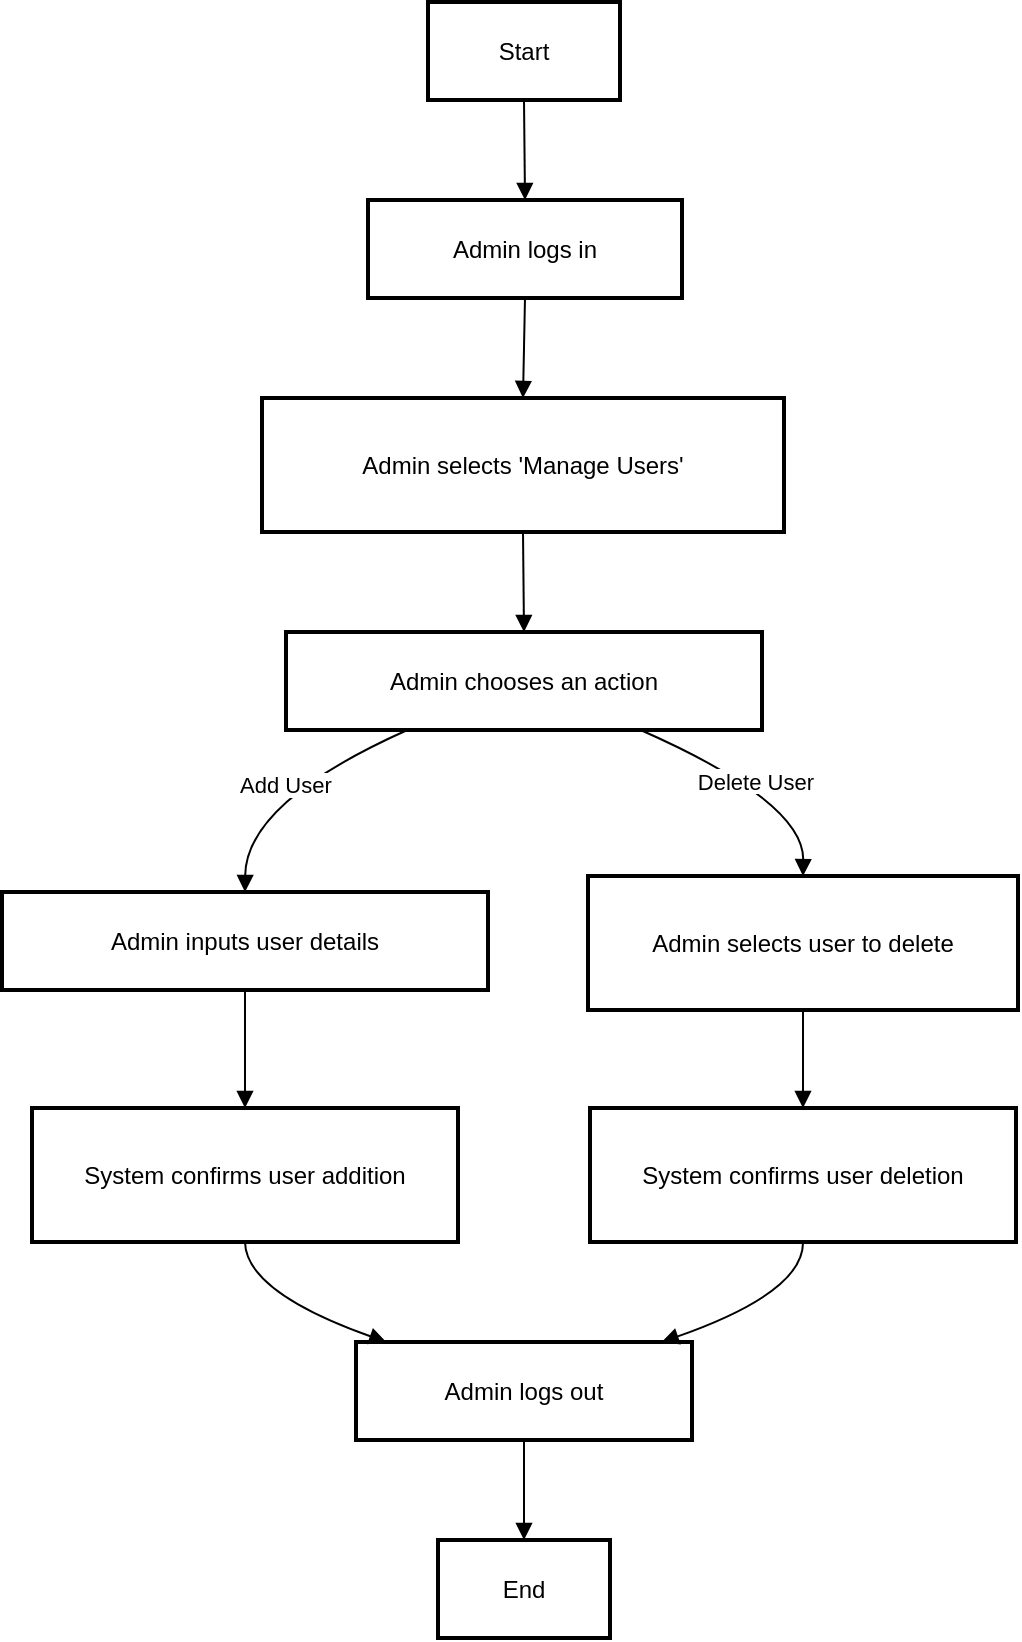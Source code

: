 <mxfile version="24.7.17">
  <diagram name="Page-1" id="YpynzZ7Vl8e1bckxe3w0">
    <mxGraphModel dx="1434" dy="746" grid="1" gridSize="10" guides="1" tooltips="1" connect="1" arrows="1" fold="1" page="1" pageScale="1" pageWidth="850" pageHeight="1100" math="0" shadow="0">
      <root>
        <mxCell id="0" />
        <mxCell id="1" parent="0" />
        <mxCell id="NMfxPxxlH8ghfmb8yUGS-1" value="Start" style="whiteSpace=wrap;strokeWidth=2;" vertex="1" parent="1">
          <mxGeometry x="233" y="20" width="96" height="49" as="geometry" />
        </mxCell>
        <mxCell id="NMfxPxxlH8ghfmb8yUGS-2" value="Admin logs in" style="whiteSpace=wrap;strokeWidth=2;" vertex="1" parent="1">
          <mxGeometry x="203" y="119" width="157" height="49" as="geometry" />
        </mxCell>
        <mxCell id="NMfxPxxlH8ghfmb8yUGS-3" value="Admin selects &#39;Manage Users&#39;" style="whiteSpace=wrap;strokeWidth=2;" vertex="1" parent="1">
          <mxGeometry x="150" y="218" width="261" height="67" as="geometry" />
        </mxCell>
        <mxCell id="NMfxPxxlH8ghfmb8yUGS-4" value="Admin chooses an action" style="whiteSpace=wrap;strokeWidth=2;" vertex="1" parent="1">
          <mxGeometry x="162" y="335" width="238" height="49" as="geometry" />
        </mxCell>
        <mxCell id="NMfxPxxlH8ghfmb8yUGS-5" value="Admin inputs user details" style="whiteSpace=wrap;strokeWidth=2;" vertex="1" parent="1">
          <mxGeometry x="20" y="465" width="243" height="49" as="geometry" />
        </mxCell>
        <mxCell id="NMfxPxxlH8ghfmb8yUGS-6" value="System confirms user addition" style="whiteSpace=wrap;strokeWidth=2;" vertex="1" parent="1">
          <mxGeometry x="35" y="573" width="213" height="67" as="geometry" />
        </mxCell>
        <mxCell id="NMfxPxxlH8ghfmb8yUGS-7" value="Admin selects user to delete" style="whiteSpace=wrap;strokeWidth=2;" vertex="1" parent="1">
          <mxGeometry x="313" y="457" width="215" height="67" as="geometry" />
        </mxCell>
        <mxCell id="NMfxPxxlH8ghfmb8yUGS-8" value="System confirms user deletion" style="whiteSpace=wrap;strokeWidth=2;" vertex="1" parent="1">
          <mxGeometry x="314" y="573" width="213" height="67" as="geometry" />
        </mxCell>
        <mxCell id="NMfxPxxlH8ghfmb8yUGS-9" value="Admin logs out" style="whiteSpace=wrap;strokeWidth=2;" vertex="1" parent="1">
          <mxGeometry x="197" y="690" width="168" height="49" as="geometry" />
        </mxCell>
        <mxCell id="NMfxPxxlH8ghfmb8yUGS-10" value="End" style="whiteSpace=wrap;strokeWidth=2;" vertex="1" parent="1">
          <mxGeometry x="238" y="789" width="86" height="49" as="geometry" />
        </mxCell>
        <mxCell id="NMfxPxxlH8ghfmb8yUGS-11" value="" style="curved=1;startArrow=none;endArrow=block;exitX=0.5;exitY=1;entryX=0.5;entryY=0;rounded=0;" edge="1" parent="1" source="NMfxPxxlH8ghfmb8yUGS-1" target="NMfxPxxlH8ghfmb8yUGS-2">
          <mxGeometry relative="1" as="geometry">
            <Array as="points" />
          </mxGeometry>
        </mxCell>
        <mxCell id="NMfxPxxlH8ghfmb8yUGS-12" value="" style="curved=1;startArrow=none;endArrow=block;exitX=0.5;exitY=1;entryX=0.5;entryY=0;rounded=0;" edge="1" parent="1" source="NMfxPxxlH8ghfmb8yUGS-2" target="NMfxPxxlH8ghfmb8yUGS-3">
          <mxGeometry relative="1" as="geometry">
            <Array as="points" />
          </mxGeometry>
        </mxCell>
        <mxCell id="NMfxPxxlH8ghfmb8yUGS-13" value="" style="curved=1;startArrow=none;endArrow=block;exitX=0.5;exitY=0.99;entryX=0.5;entryY=-0.01;rounded=0;" edge="1" parent="1" source="NMfxPxxlH8ghfmb8yUGS-3" target="NMfxPxxlH8ghfmb8yUGS-4">
          <mxGeometry relative="1" as="geometry">
            <Array as="points" />
          </mxGeometry>
        </mxCell>
        <mxCell id="NMfxPxxlH8ghfmb8yUGS-14" value="Add User" style="curved=1;startArrow=none;endArrow=block;exitX=0.26;exitY=0.99;entryX=0.5;entryY=0.01;rounded=0;" edge="1" parent="1" source="NMfxPxxlH8ghfmb8yUGS-4" target="NMfxPxxlH8ghfmb8yUGS-5">
          <mxGeometry relative="1" as="geometry">
            <Array as="points">
              <mxPoint x="142" y="420" />
            </Array>
          </mxGeometry>
        </mxCell>
        <mxCell id="NMfxPxxlH8ghfmb8yUGS-15" value="" style="curved=1;startArrow=none;endArrow=block;exitX=0.5;exitY=1.01;entryX=0.5;entryY=0;rounded=0;" edge="1" parent="1" source="NMfxPxxlH8ghfmb8yUGS-5" target="NMfxPxxlH8ghfmb8yUGS-6">
          <mxGeometry relative="1" as="geometry">
            <Array as="points" />
          </mxGeometry>
        </mxCell>
        <mxCell id="NMfxPxxlH8ghfmb8yUGS-16" value="Delete User" style="curved=1;startArrow=none;endArrow=block;exitX=0.74;exitY=0.99;entryX=0.5;entryY=-0.01;rounded=0;" edge="1" parent="1" source="NMfxPxxlH8ghfmb8yUGS-4" target="NMfxPxxlH8ghfmb8yUGS-7">
          <mxGeometry relative="1" as="geometry">
            <Array as="points">
              <mxPoint x="421" y="420" />
            </Array>
          </mxGeometry>
        </mxCell>
        <mxCell id="NMfxPxxlH8ghfmb8yUGS-17" value="" style="curved=1;startArrow=none;endArrow=block;exitX=0.5;exitY=0.99;entryX=0.5;entryY=0;rounded=0;" edge="1" parent="1" source="NMfxPxxlH8ghfmb8yUGS-7" target="NMfxPxxlH8ghfmb8yUGS-8">
          <mxGeometry relative="1" as="geometry">
            <Array as="points" />
          </mxGeometry>
        </mxCell>
        <mxCell id="NMfxPxxlH8ghfmb8yUGS-18" value="" style="curved=1;startArrow=none;endArrow=block;exitX=0.5;exitY=1;entryX=0.09;entryY=0;rounded=0;" edge="1" parent="1" source="NMfxPxxlH8ghfmb8yUGS-6" target="NMfxPxxlH8ghfmb8yUGS-9">
          <mxGeometry relative="1" as="geometry">
            <Array as="points">
              <mxPoint x="142" y="665" />
            </Array>
          </mxGeometry>
        </mxCell>
        <mxCell id="NMfxPxxlH8ghfmb8yUGS-19" value="" style="curved=1;startArrow=none;endArrow=block;exitX=0.5;exitY=1;entryX=0.91;entryY=0;rounded=0;" edge="1" parent="1" source="NMfxPxxlH8ghfmb8yUGS-8" target="NMfxPxxlH8ghfmb8yUGS-9">
          <mxGeometry relative="1" as="geometry">
            <Array as="points">
              <mxPoint x="421" y="665" />
            </Array>
          </mxGeometry>
        </mxCell>
        <mxCell id="NMfxPxxlH8ghfmb8yUGS-20" value="" style="curved=1;startArrow=none;endArrow=block;exitX=0.5;exitY=1;entryX=0.5;entryY=0;rounded=0;" edge="1" parent="1" source="NMfxPxxlH8ghfmb8yUGS-9" target="NMfxPxxlH8ghfmb8yUGS-10">
          <mxGeometry relative="1" as="geometry">
            <Array as="points" />
          </mxGeometry>
        </mxCell>
      </root>
    </mxGraphModel>
  </diagram>
</mxfile>
